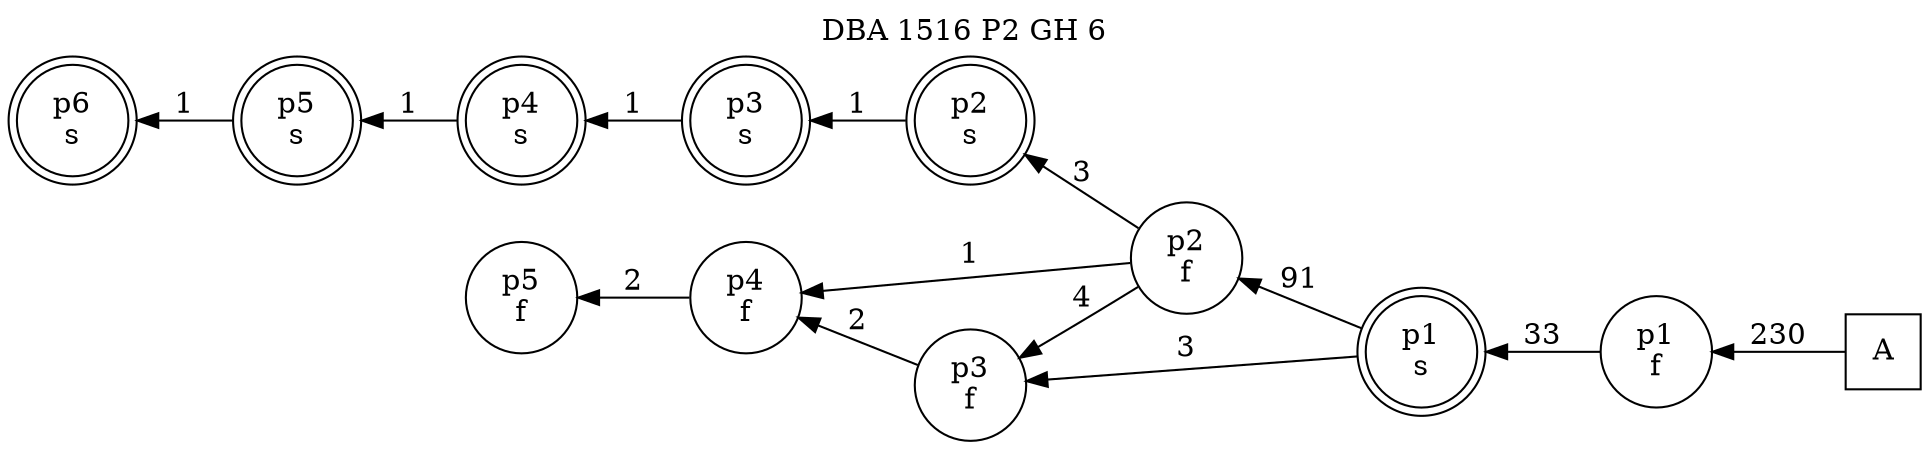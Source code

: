digraph DBA_1516_P2_GH_6_GOOD {
labelloc="tl"
label= " DBA 1516 P2 GH 6 "
rankdir="RL";
"A" [shape="square" label="A"]
"p1_f" [shape="circle" label="p1
f"]
"p1_s" [shape="doublecircle" label="p1
s"]
"p2_f" [shape="circle" label="p2
f"]
"p3_f" [shape="circle" label="p3
f"]
"p4_f" [shape="circle" label="p4
f"]
"p5_f" [shape="circle" label="p5
f"]
"p2_s" [shape="doublecircle" label="p2
s"]
"p3_s" [shape="doublecircle" label="p3
s"]
"p4_s" [shape="doublecircle" label="p4
s"]
"p5_s" [shape="doublecircle" label="p5
s"]
"p6_s" [shape="doublecircle" label="p6
s"]
"A" -> "p1_f" [ label=230]
"p1_f" -> "p1_s" [ label=33]
"p1_s" -> "p2_f" [ label=91]
"p1_s" -> "p3_f" [ label=3]
"p2_f" -> "p3_f" [ label=4]
"p2_f" -> "p4_f" [ label=1]
"p2_f" -> "p2_s" [ label=3]
"p3_f" -> "p4_f" [ label=2]
"p4_f" -> "p5_f" [ label=2]
"p2_s" -> "p3_s" [ label=1]
"p3_s" -> "p4_s" [ label=1]
"p4_s" -> "p5_s" [ label=1]
"p5_s" -> "p6_s" [ label=1]
}
